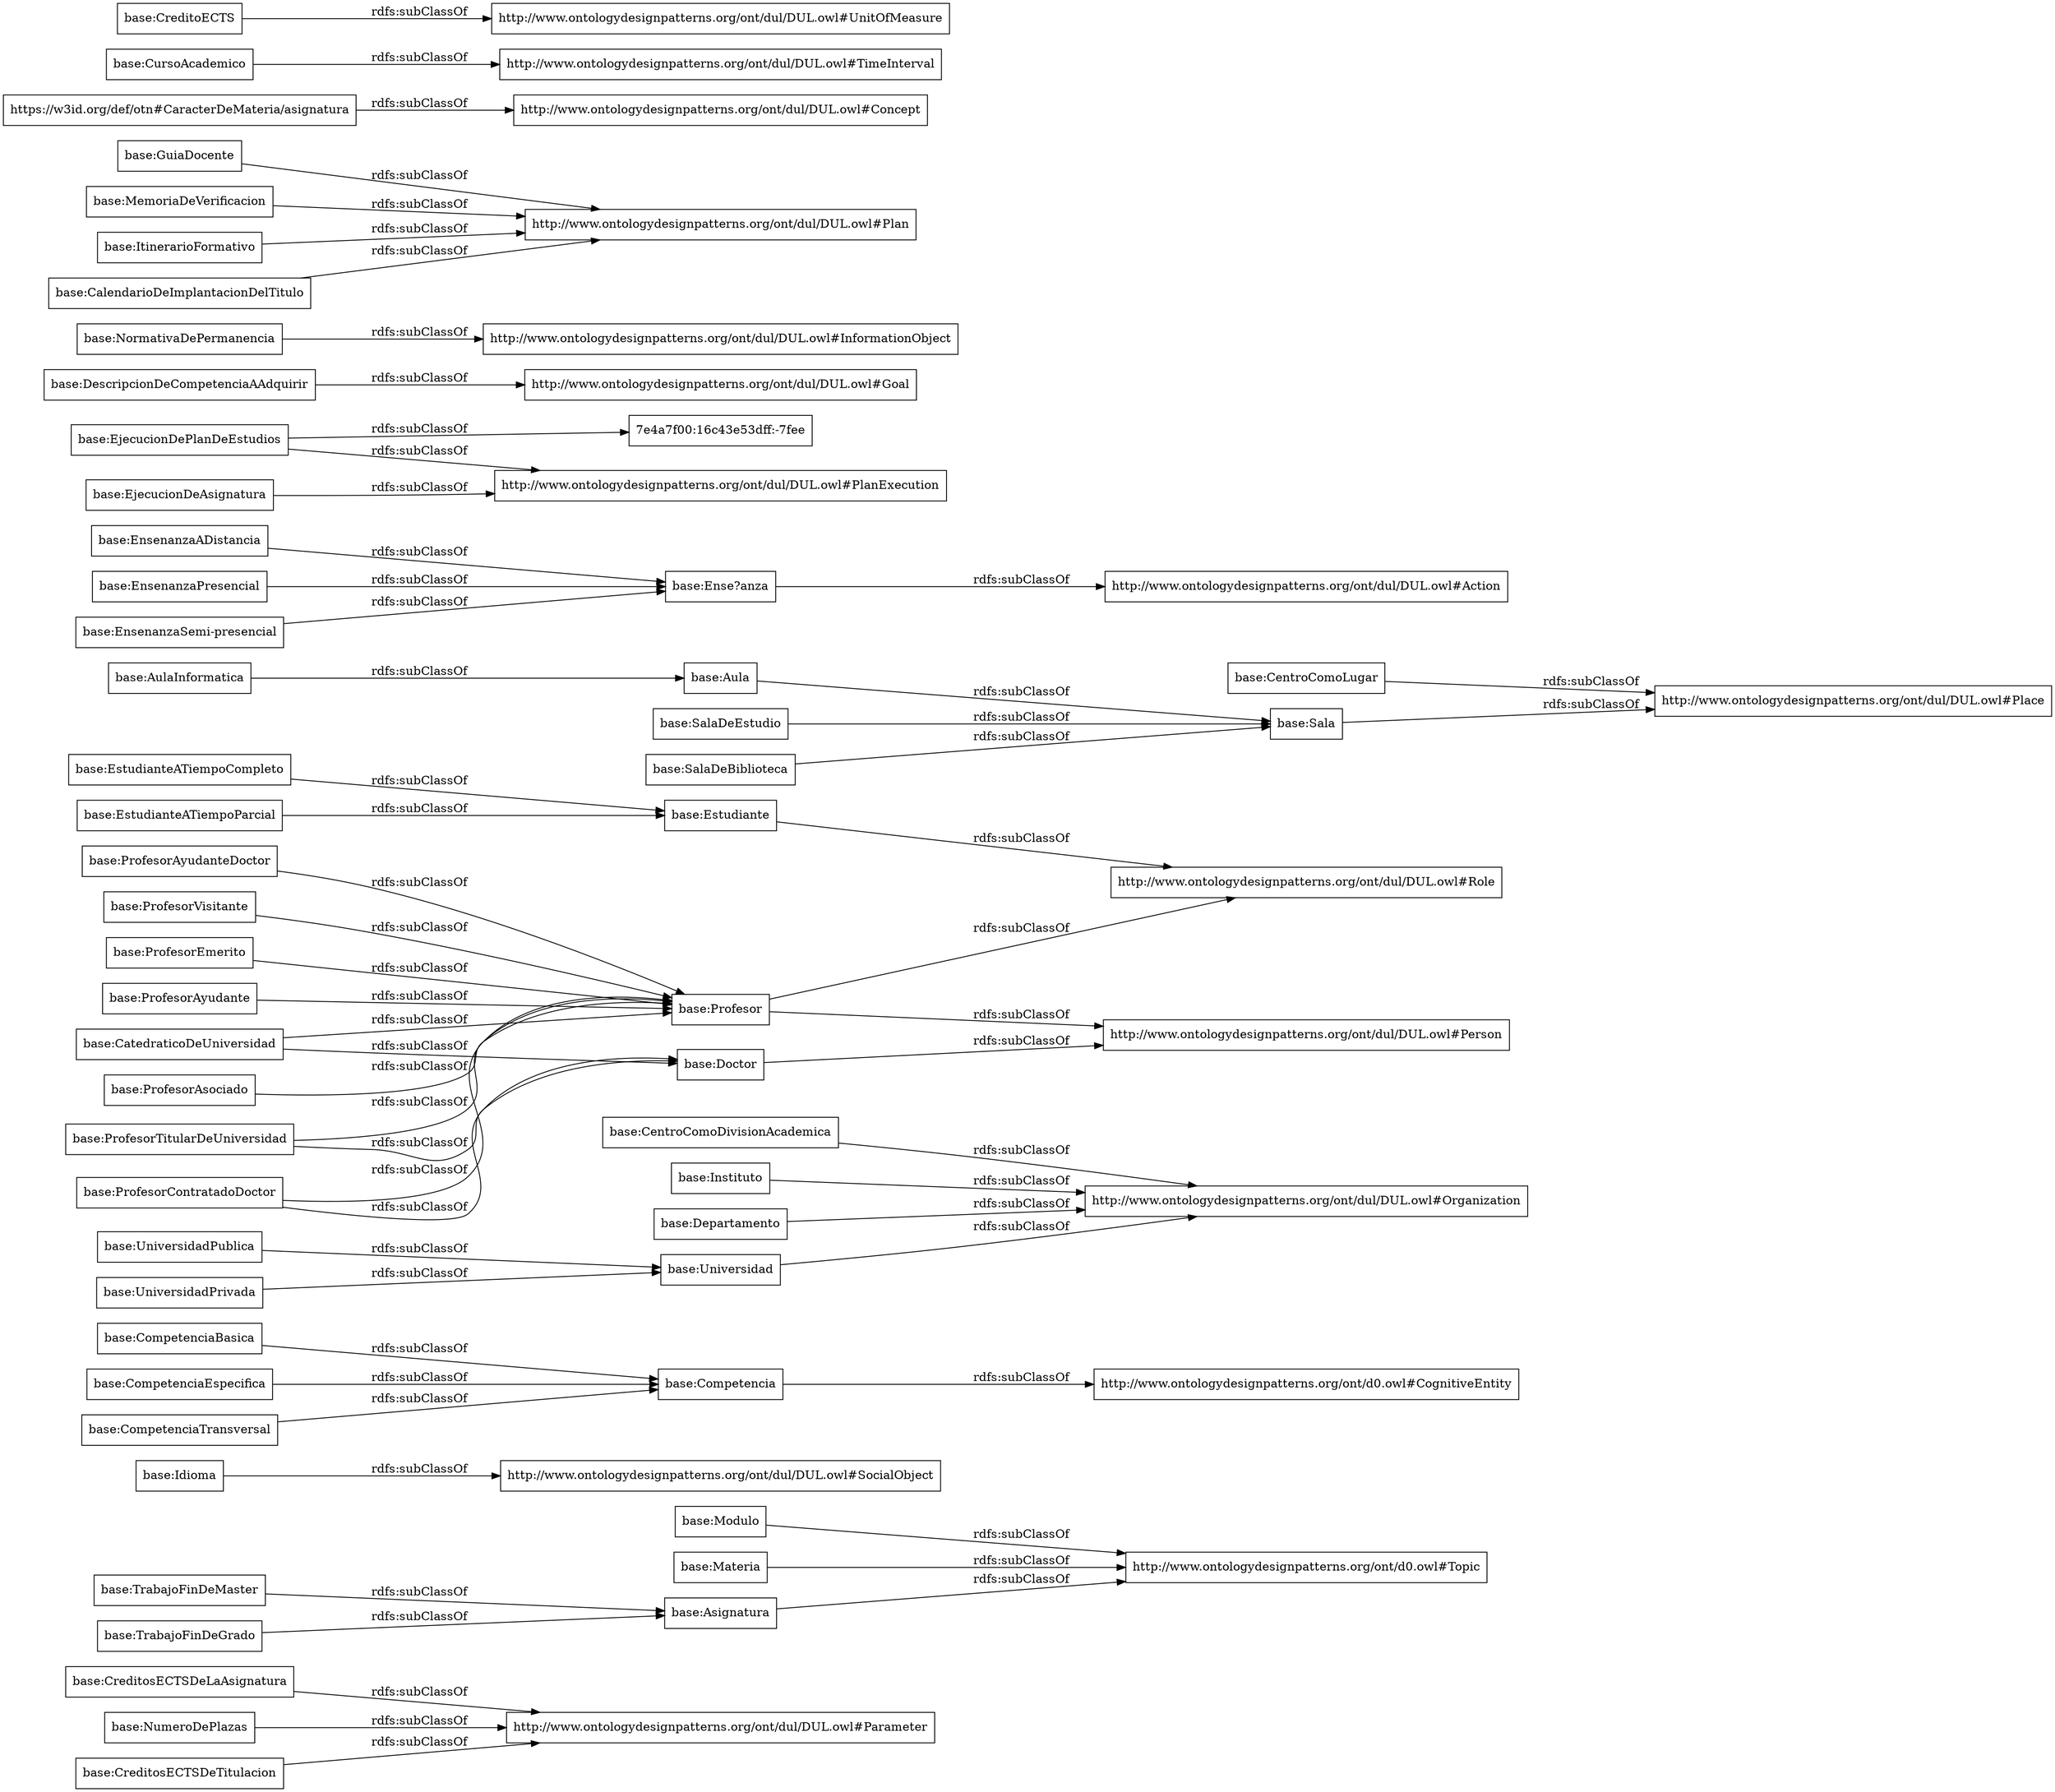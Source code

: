 digraph ar2dtool_diagram { 
rankdir=LR;
size="1000"
node [shape = rectangle, color="black"]; "base:CreditosECTSDeLaAsignatura" "base:Modulo" "base:Idioma" "base:CompetenciaBasica" "base:TrabajoFinDeMaster" "base:Universidad" "base:ProfesorEmerito" "base:CentroComoLugar" "base:Ense?anza" "base:NumeroDePlazas" "base:ProfesorTitularDeUniversidad" "base:EnsenanzaADistancia" "base:CompetenciaEspecifica" "base:EjecucionDePlanDeEstudios" "base:Sala" "7e4a7f00:16c43e53dff:-7fee" "base:AulaInformatica" "base:EnsenanzaPresencial" "base:DescripcionDeCompetenciaAAdquirir" "base:NormativaDePermanencia" "base:UniversidadPublica" "base:CentroComoDivisionAcademica" "base:EstudianteATiempoParcial" "base:CompetenciaTransversal" "base:Instituto" "base:Materia" "base:GuiaDocente" "base:CreditosECTSDeTitulacion" "base:ProfesorAyudanteDoctor" "base:ProfesorVisitante" "https://w3id.org/def/otn#CaracterDeMateria/asignatura" "base:Estudiante" "base:Doctor" "base:Aula" "base:EstudianteATiempoCompleto" "base:TrabajoFinDeGrado" "base:Competencia" "base:MemoriaDeVerificacion" "base:SalaDeEstudio" "base:SalaDeBiblioteca" "base:ProfesorContratadoDoctor" "base:Departamento" "base:EjecucionDeAsignatura" "base:ItinerarioFormativo" "base:ProfesorAyudante" "base:Asignatura" "base:CursoAcademico" "base:CatedraticoDeUniversidad" "base:CreditoECTS" "base:EnsenanzaSemi-presencial" "base:ProfesorAsociado" "base:Profesor" "base:CalendarioDeImplantacionDelTitulo" "base:UniversidadPrivada" ; /*classes style*/
	"base:EnsenanzaSemi-presencial" -> "base:Ense?anza" [ label = "rdfs:subClassOf" ];
	"base:EnsenanzaADistancia" -> "base:Ense?anza" [ label = "rdfs:subClassOf" ];
	"base:CompetenciaEspecifica" -> "base:Competencia" [ label = "rdfs:subClassOf" ];
	"base:AulaInformatica" -> "base:Aula" [ label = "rdfs:subClassOf" ];
	"base:CatedraticoDeUniversidad" -> "base:Profesor" [ label = "rdfs:subClassOf" ];
	"base:CatedraticoDeUniversidad" -> "base:Doctor" [ label = "rdfs:subClassOf" ];
	"base:SalaDeEstudio" -> "base:Sala" [ label = "rdfs:subClassOf" ];
	"base:CursoAcademico" -> "http://www.ontologydesignpatterns.org/ont/dul/DUL.owl#TimeInterval" [ label = "rdfs:subClassOf" ];
	"base:SalaDeBiblioteca" -> "base:Sala" [ label = "rdfs:subClassOf" ];
	"base:Instituto" -> "http://www.ontologydesignpatterns.org/ont/dul/DUL.owl#Organization" [ label = "rdfs:subClassOf" ];
	"base:ProfesorEmerito" -> "base:Profesor" [ label = "rdfs:subClassOf" ];
	"base:Universidad" -> "http://www.ontologydesignpatterns.org/ont/dul/DUL.owl#Organization" [ label = "rdfs:subClassOf" ];
	"base:CentroComoDivisionAcademica" -> "http://www.ontologydesignpatterns.org/ont/dul/DUL.owl#Organization" [ label = "rdfs:subClassOf" ];
	"base:EstudianteATiempoCompleto" -> "base:Estudiante" [ label = "rdfs:subClassOf" ];
	"base:CreditosECTSDeTitulacion" -> "http://www.ontologydesignpatterns.org/ont/dul/DUL.owl#Parameter" [ label = "rdfs:subClassOf" ];
	"base:Modulo" -> "http://www.ontologydesignpatterns.org/ont/d0.owl#Topic" [ label = "rdfs:subClassOf" ];
	"base:ProfesorAsociado" -> "base:Profesor" [ label = "rdfs:subClassOf" ];
	"base:UniversidadPublica" -> "base:Universidad" [ label = "rdfs:subClassOf" ];
	"base:Competencia" -> "http://www.ontologydesignpatterns.org/ont/d0.owl#CognitiveEntity" [ label = "rdfs:subClassOf" ];
	"base:EjecucionDeAsignatura" -> "http://www.ontologydesignpatterns.org/ont/dul/DUL.owl#PlanExecution" [ label = "rdfs:subClassOf" ];
	"base:DescripcionDeCompetenciaAAdquirir" -> "http://www.ontologydesignpatterns.org/ont/dul/DUL.owl#Goal" [ label = "rdfs:subClassOf" ];
	"https://w3id.org/def/otn#CaracterDeMateria/asignatura" -> "http://www.ontologydesignpatterns.org/ont/dul/DUL.owl#Concept" [ label = "rdfs:subClassOf" ];
	"base:CentroComoLugar" -> "http://www.ontologydesignpatterns.org/ont/dul/DUL.owl#Place" [ label = "rdfs:subClassOf" ];
	"base:Profesor" -> "http://www.ontologydesignpatterns.org/ont/dul/DUL.owl#Role" [ label = "rdfs:subClassOf" ];
	"base:Profesor" -> "http://www.ontologydesignpatterns.org/ont/dul/DUL.owl#Person" [ label = "rdfs:subClassOf" ];
	"base:Sala" -> "http://www.ontologydesignpatterns.org/ont/dul/DUL.owl#Place" [ label = "rdfs:subClassOf" ];
	"base:Aula" -> "base:Sala" [ label = "rdfs:subClassOf" ];
	"base:ProfesorAyudanteDoctor" -> "base:Profesor" [ label = "rdfs:subClassOf" ];
	"base:ItinerarioFormativo" -> "http://www.ontologydesignpatterns.org/ont/dul/DUL.owl#Plan" [ label = "rdfs:subClassOf" ];
	"base:Idioma" -> "http://www.ontologydesignpatterns.org/ont/dul/DUL.owl#SocialObject" [ label = "rdfs:subClassOf" ];
	"base:CompetenciaTransversal" -> "base:Competencia" [ label = "rdfs:subClassOf" ];
	"base:CalendarioDeImplantacionDelTitulo" -> "http://www.ontologydesignpatterns.org/ont/dul/DUL.owl#Plan" [ label = "rdfs:subClassOf" ];
	"base:Ense?anza" -> "http://www.ontologydesignpatterns.org/ont/dul/DUL.owl#Action" [ label = "rdfs:subClassOf" ];
	"base:NumeroDePlazas" -> "http://www.ontologydesignpatterns.org/ont/dul/DUL.owl#Parameter" [ label = "rdfs:subClassOf" ];
	"base:EjecucionDePlanDeEstudios" -> "http://www.ontologydesignpatterns.org/ont/dul/DUL.owl#PlanExecution" [ label = "rdfs:subClassOf" ];
	"base:EjecucionDePlanDeEstudios" -> "7e4a7f00:16c43e53dff:-7fee" [ label = "rdfs:subClassOf" ];
	"base:CreditosECTSDeLaAsignatura" -> "http://www.ontologydesignpatterns.org/ont/dul/DUL.owl#Parameter" [ label = "rdfs:subClassOf" ];
	"base:TrabajoFinDeMaster" -> "base:Asignatura" [ label = "rdfs:subClassOf" ];
	"base:CreditoECTS" -> "http://www.ontologydesignpatterns.org/ont/dul/DUL.owl#UnitOfMeasure" [ label = "rdfs:subClassOf" ];
	"base:Doctor" -> "http://www.ontologydesignpatterns.org/ont/dul/DUL.owl#Person" [ label = "rdfs:subClassOf" ];
	"base:Asignatura" -> "http://www.ontologydesignpatterns.org/ont/d0.owl#Topic" [ label = "rdfs:subClassOf" ];
	"base:ProfesorVisitante" -> "base:Profesor" [ label = "rdfs:subClassOf" ];
	"base:EstudianteATiempoParcial" -> "base:Estudiante" [ label = "rdfs:subClassOf" ];
	"base:MemoriaDeVerificacion" -> "http://www.ontologydesignpatterns.org/ont/dul/DUL.owl#Plan" [ label = "rdfs:subClassOf" ];
	"base:TrabajoFinDeGrado" -> "base:Asignatura" [ label = "rdfs:subClassOf" ];
	"base:Materia" -> "http://www.ontologydesignpatterns.org/ont/d0.owl#Topic" [ label = "rdfs:subClassOf" ];
	"base:GuiaDocente" -> "http://www.ontologydesignpatterns.org/ont/dul/DUL.owl#Plan" [ label = "rdfs:subClassOf" ];
	"base:ProfesorAyudante" -> "base:Profesor" [ label = "rdfs:subClassOf" ];
	"base:ProfesorContratadoDoctor" -> "base:Profesor" [ label = "rdfs:subClassOf" ];
	"base:ProfesorContratadoDoctor" -> "base:Doctor" [ label = "rdfs:subClassOf" ];
	"base:EnsenanzaPresencial" -> "base:Ense?anza" [ label = "rdfs:subClassOf" ];
	"base:Departamento" -> "http://www.ontologydesignpatterns.org/ont/dul/DUL.owl#Organization" [ label = "rdfs:subClassOf" ];
	"base:CompetenciaBasica" -> "base:Competencia" [ label = "rdfs:subClassOf" ];
	"base:NormativaDePermanencia" -> "http://www.ontologydesignpatterns.org/ont/dul/DUL.owl#InformationObject" [ label = "rdfs:subClassOf" ];
	"base:ProfesorTitularDeUniversidad" -> "base:Profesor" [ label = "rdfs:subClassOf" ];
	"base:ProfesorTitularDeUniversidad" -> "base:Doctor" [ label = "rdfs:subClassOf" ];
	"base:UniversidadPrivada" -> "base:Universidad" [ label = "rdfs:subClassOf" ];
	"base:Estudiante" -> "http://www.ontologydesignpatterns.org/ont/dul/DUL.owl#Role" [ label = "rdfs:subClassOf" ];

}
